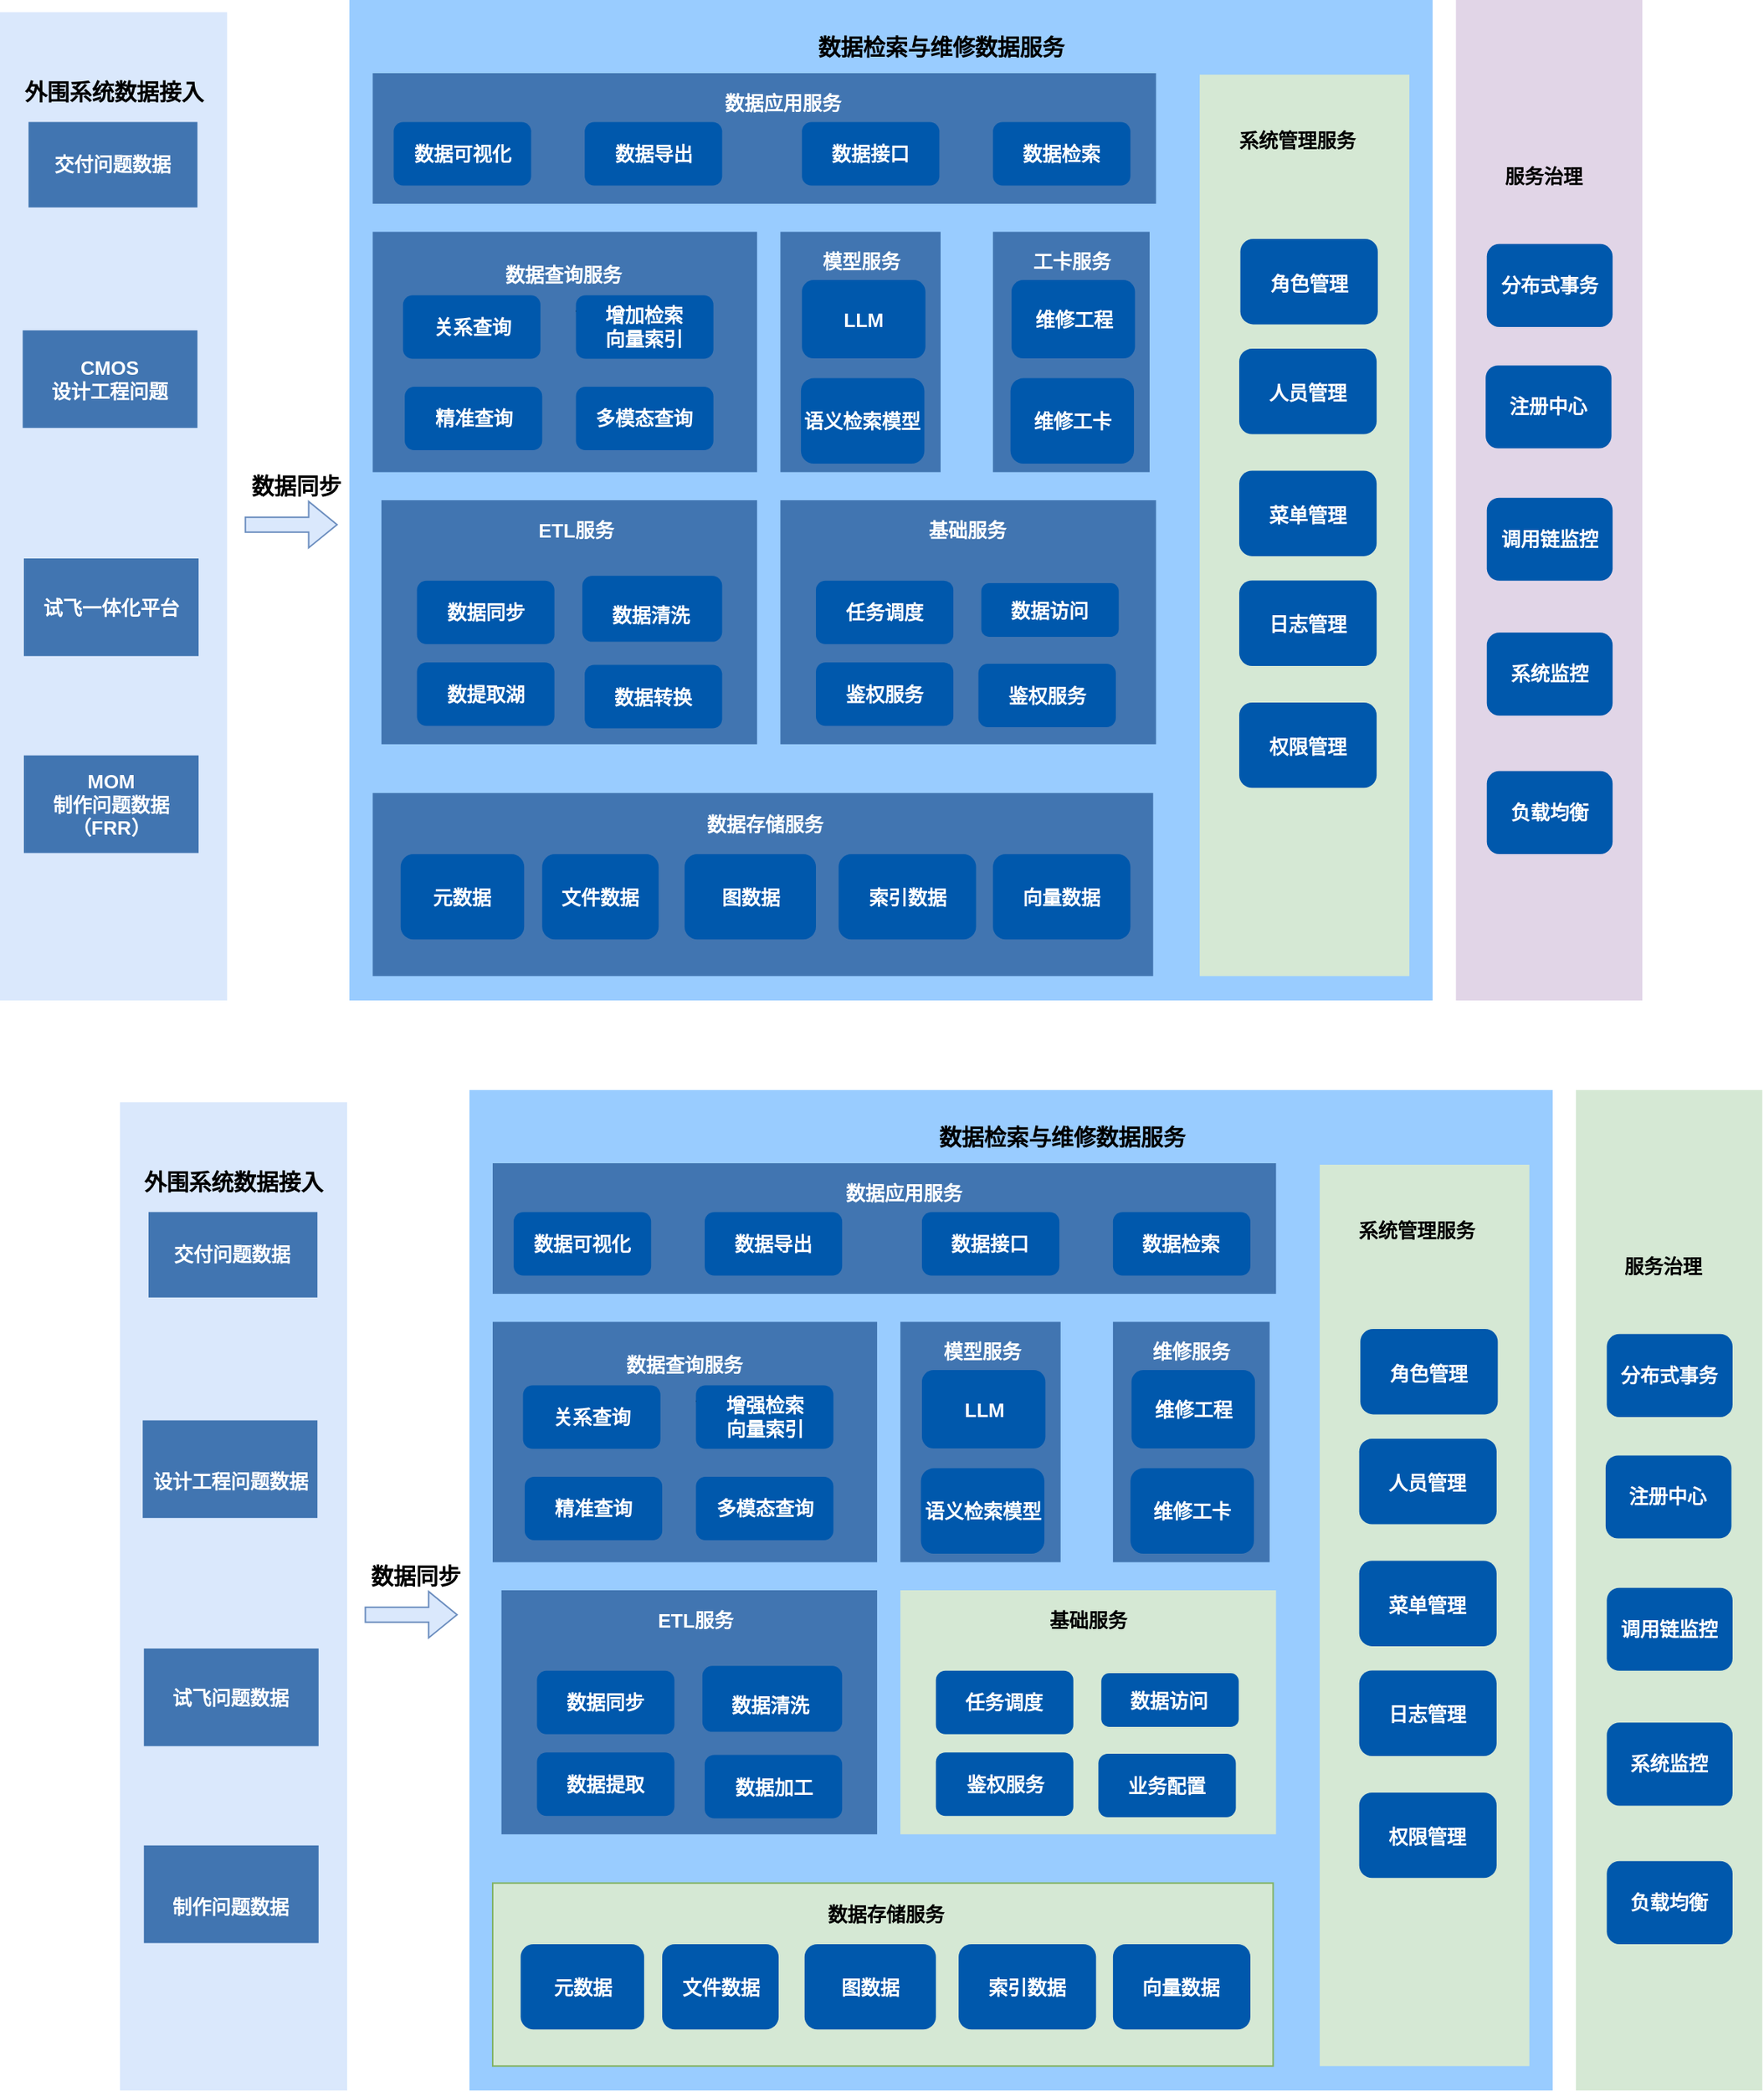 <mxfile version="25.0.3">
  <diagram name="第 1 页" id="c73X7Lbp8dAQFBpgS6AY">
    <mxGraphModel dx="1283" dy="700" grid="1" gridSize="10" guides="1" tooltips="1" connect="1" arrows="1" fold="1" page="1" pageScale="1" pageWidth="827" pageHeight="1169" math="0" shadow="0">
      <root>
        <mxCell id="0" />
        <mxCell id="1" parent="0" />
        <mxCell id="gah0NT_OzrAsNBO6tPTt-1" value="" style="rounded=0;whiteSpace=wrap;html=1;fillColor=#99CCFF;strokeColor=none;" parent="1" vertex="1">
          <mxGeometry x="544.043" y="220" width="725.532" height="670" as="geometry" />
        </mxCell>
        <mxCell id="gah0NT_OzrAsNBO6tPTt-15" value="" style="rounded=0;whiteSpace=wrap;html=1;fillColor=#4175B1;fontStyle=1;fontSize=13;strokeColor=none;" parent="1" vertex="1">
          <mxGeometry x="559.645" y="751.098" width="522.695" height="122.561" as="geometry" />
        </mxCell>
        <mxCell id="gah0NT_OzrAsNBO6tPTt-12" value="" style="rounded=0;whiteSpace=wrap;html=1;fillColor=#dae8fc;strokeColor=none;" parent="1" vertex="1">
          <mxGeometry x="310" y="228.171" width="152.128" height="661.829" as="geometry" />
        </mxCell>
        <mxCell id="gah0NT_OzrAsNBO6tPTt-2" value="数据检索与维修数据服务" style="text;html=1;align=center;verticalAlign=middle;resizable=0;points=[];autosize=1;strokeColor=none;fillColor=none;fontStyle=1;fontFamily=Garamond;fontSize=15;strokeWidth=1;" parent="1" vertex="1">
          <mxGeometry x="845.372" y="236.341" width="190" height="30" as="geometry" />
        </mxCell>
        <mxCell id="gah0NT_OzrAsNBO6tPTt-3" value="&lt;span style=&quot;color: rgb(255, 255, 255);&quot;&gt;交付问题数据&lt;/span&gt;" style="rounded=0;whiteSpace=wrap;html=1;fillColor=#4175B1;fontStyle=1;fontSize=13;strokeColor=none;" parent="1" vertex="1">
          <mxGeometry x="329.113" y="301.707" width="113.121" height="57.195" as="geometry" />
        </mxCell>
        <mxCell id="gah0NT_OzrAsNBO6tPTt-4" value="外围系统数据接入" style="text;html=1;align=center;verticalAlign=middle;resizable=0;points=[];autosize=1;strokeColor=none;fillColor=none;fontStyle=1;fontFamily=Garamond;fontSize=15;strokeWidth=1;" parent="1" vertex="1">
          <mxGeometry x="316.064" y="266.344" width="140" height="30" as="geometry" />
        </mxCell>
        <mxCell id="gah0NT_OzrAsNBO6tPTt-6" value="&lt;span style=&quot;color: rgb(255, 255, 255);&quot;&gt;CMOS&lt;/span&gt;&lt;div style=&quot;color: rgb(255, 255, 255);&quot;&gt;设计工程问题&lt;/div&gt;" style="rounded=0;whiteSpace=wrap;html=1;fillColor=#4175B1;fontStyle=1;fontSize=13;strokeColor=none;" parent="1" vertex="1">
          <mxGeometry x="325.213" y="441.226" width="117.021" height="65.366" as="geometry" />
        </mxCell>
        <mxCell id="gah0NT_OzrAsNBO6tPTt-8" value="&lt;span style=&quot;color: rgb(255, 255, 255);&quot;&gt;试飞一体化平台&lt;/span&gt;" style="rounded=0;whiteSpace=wrap;html=1;fillColor=#4175B1;fontStyle=1;fontSize=13;strokeColor=none;" parent="1" vertex="1">
          <mxGeometry x="325.993" y="594" width="117.021" height="65.366" as="geometry" />
        </mxCell>
        <mxCell id="gah0NT_OzrAsNBO6tPTt-10" value="&lt;span style=&quot;color: rgb(255, 255, 255);&quot;&gt;MOM&lt;/span&gt;&lt;div style=&quot;color: rgb(255, 255, 255);&quot;&gt;制作问题数据（FRR）&lt;/div&gt;" style="rounded=0;whiteSpace=wrap;html=1;fillColor=#4175B1;fontStyle=1;fontSize=13;strokeColor=none;" parent="1" vertex="1">
          <mxGeometry x="325.993" y="725.884" width="117.021" height="65.366" as="geometry" />
        </mxCell>
        <mxCell id="gah0NT_OzrAsNBO6tPTt-13" value="" style="shape=flexArrow;endArrow=classic;html=1;rounded=0;fillColor=#dae8fc;strokeColor=#6c8ebf;" parent="1" edge="1">
          <mxGeometry width="50" height="50" relative="1" as="geometry">
            <mxPoint x="473.83" y="571.341" as="sourcePoint" />
            <mxPoint x="536.241" y="571.341" as="targetPoint" />
          </mxGeometry>
        </mxCell>
        <mxCell id="gah0NT_OzrAsNBO6tPTt-14" value="数据同步" style="text;html=1;align=center;verticalAlign=middle;resizable=0;points=[];autosize=1;strokeColor=none;fillColor=none;fontStyle=1;fontFamily=Garamond;fontSize=15;strokeWidth=1;" parent="1" vertex="1">
          <mxGeometry x="467.83" y="530.488" width="80" height="30" as="geometry" />
        </mxCell>
        <mxCell id="gah0NT_OzrAsNBO6tPTt-16" value="数据存储服务" style="text;html=1;align=center;verticalAlign=middle;whiteSpace=wrap;rounded=0;fontStyle=1;fontSize=13;strokeColor=none;fontColor=#FFFFFF;" parent="1" vertex="1">
          <mxGeometry x="775.16" y="759.27" width="94.84" height="24.51" as="geometry" />
        </mxCell>
        <mxCell id="gah0NT_OzrAsNBO6tPTt-17" value="元数据" style="rounded=1;whiteSpace=wrap;html=1;fontStyle=1;fontSize=13;strokeColor=none;fillColor=#0058AC;fontColor=#FFFFFF;" parent="1" vertex="1">
          <mxGeometry x="578.369" y="791.951" width="82.695" height="57.195" as="geometry" />
        </mxCell>
        <mxCell id="gah0NT_OzrAsNBO6tPTt-19" value="文件数据" style="rounded=1;whiteSpace=wrap;html=1;fontStyle=1;fontSize=13;strokeColor=none;fillColor=#0058AC;fontColor=#FFFFFF;" parent="1" vertex="1">
          <mxGeometry x="673.156" y="791.951" width="78.014" height="57.195" as="geometry" />
        </mxCell>
        <mxCell id="gah0NT_OzrAsNBO6tPTt-20" value="图数据" style="rounded=1;whiteSpace=wrap;html=1;fontStyle=1;fontSize=13;strokeColor=none;fillColor=#0058AC;fontColor=#FFFFFF;" parent="1" vertex="1">
          <mxGeometry x="768.528" y="791.951" width="87.961" height="57.195" as="geometry" />
        </mxCell>
        <mxCell id="gah0NT_OzrAsNBO6tPTt-21" value="索引数据" style="rounded=1;whiteSpace=wrap;html=1;fontStyle=1;fontSize=13;strokeColor=none;fillColor=#0058AC;fontColor=#FFFFFF;" parent="1" vertex="1">
          <mxGeometry x="871.702" y="791.951" width="92.057" height="57.195" as="geometry" />
        </mxCell>
        <mxCell id="gah0NT_OzrAsNBO6tPTt-25" value="" style="rounded=0;whiteSpace=wrap;html=1;fillColor=#d5e8d4;fontStyle=1;fontSize=13;strokeColor=none;" parent="1" vertex="1">
          <mxGeometry x="1113.55" y="270" width="140.43" height="603.66" as="geometry" />
        </mxCell>
        <mxCell id="gah0NT_OzrAsNBO6tPTt-26" value="系统管理服务" style="text;html=1;align=center;verticalAlign=middle;whiteSpace=wrap;rounded=0;fontStyle=1;fontSize=13;strokeColor=none;fontColor=#000000;" parent="1" vertex="1">
          <mxGeometry x="1137.73" y="301.71" width="82.27" height="24.51" as="geometry" />
        </mxCell>
        <mxCell id="gah0NT_OzrAsNBO6tPTt-30" value="" style="group" parent="1" vertex="1" connectable="0">
          <mxGeometry x="1140.78" y="380.0" width="92.057" height="57.195" as="geometry" />
        </mxCell>
        <mxCell id="gah0NT_OzrAsNBO6tPTt-28" value="" style="rounded=1;whiteSpace=wrap;html=1;fontStyle=1;fontSize=13;strokeColor=none;fillColor=#0058AC;fontColor=#FFFFFF;" parent="gah0NT_OzrAsNBO6tPTt-30" vertex="1">
          <mxGeometry width="92.057" height="57.195" as="geometry" />
        </mxCell>
        <mxCell id="gah0NT_OzrAsNBO6tPTt-29" value="角色管理" style="text;html=1;align=center;verticalAlign=middle;whiteSpace=wrap;rounded=0;fontStyle=1;fontSize=13;strokeColor=none;fontColor=#FFFFFF;" parent="gah0NT_OzrAsNBO6tPTt-30" vertex="1">
          <mxGeometry x="10.922" y="17.976" width="70.213" height="24.512" as="geometry" />
        </mxCell>
        <mxCell id="gah0NT_OzrAsNBO6tPTt-31" value="" style="group" parent="1" vertex="1" connectable="0">
          <mxGeometry x="1140.0" y="453.537" width="92.057" height="57.195" as="geometry" />
        </mxCell>
        <mxCell id="gah0NT_OzrAsNBO6tPTt-32" value="" style="rounded=1;whiteSpace=wrap;html=1;fontStyle=1;fontSize=13;strokeColor=none;fillColor=#0058AC;fontColor=#FFFFFF;" parent="gah0NT_OzrAsNBO6tPTt-31" vertex="1">
          <mxGeometry width="92.057" height="57.195" as="geometry" />
        </mxCell>
        <mxCell id="gah0NT_OzrAsNBO6tPTt-33" value="人员管理" style="text;html=1;align=center;verticalAlign=middle;whiteSpace=wrap;rounded=0;fontStyle=1;fontSize=13;strokeColor=none;fontColor=#FFFFFF;" parent="gah0NT_OzrAsNBO6tPTt-31" vertex="1">
          <mxGeometry x="10.922" y="17.976" width="70.213" height="22.878" as="geometry" />
        </mxCell>
        <mxCell id="gah0NT_OzrAsNBO6tPTt-35" value="" style="group" parent="1" vertex="1" connectable="0">
          <mxGeometry x="1140.0" y="527.074" width="92.057" height="57.195" as="geometry" />
        </mxCell>
        <mxCell id="gah0NT_OzrAsNBO6tPTt-36" value="" style="rounded=1;whiteSpace=wrap;html=1;fontStyle=1;fontSize=13;strokeColor=none;fillColor=#0058AC;fontColor=#FFFFFF;" parent="gah0NT_OzrAsNBO6tPTt-35" vertex="1">
          <mxGeometry y="8.171" width="92.057" height="57.195" as="geometry" />
        </mxCell>
        <mxCell id="gah0NT_OzrAsNBO6tPTt-37" value="菜单管理" style="text;html=1;align=center;verticalAlign=middle;whiteSpace=wrap;rounded=0;fontStyle=1;fontSize=13;strokeColor=none;fontColor=#FFFFFF;" parent="gah0NT_OzrAsNBO6tPTt-35" vertex="1">
          <mxGeometry x="10.922" y="26.146" width="70.213" height="22.878" as="geometry" />
        </mxCell>
        <mxCell id="gah0NT_OzrAsNBO6tPTt-38" value="" style="group" parent="1" vertex="1" connectable="0">
          <mxGeometry x="1140.0" y="600.61" width="92.057" height="57.195" as="geometry" />
        </mxCell>
        <mxCell id="gah0NT_OzrAsNBO6tPTt-39" value="&lt;span style=&quot;color: rgba(0, 0, 0, 0); font-family: monospace; font-size: 0px; font-weight: 400; text-align: start; text-wrap-mode: nowrap;&quot;&gt;%3CmxGraphModel%3E%3Croot%3E%3CmxCell%20id%3D%220%22%2F%3E%3CmxCell%20id%3D%221%22%20parent%3D%220%22%2F%3E%3CmxCell%20id%3D%222%22%20value%3D%22%22%20style%3D%22group%22%20vertex%3D%221%22%20connectable%3D%220%22%20parent%3D%221%22%3E%3CmxGeometry%20x%3D%221060%22%20y%3D%22470%22%20width%3D%22118%22%20height%3D%2270%22%20as%3D%22geometry%22%2F%3E%3C%2FmxCell%3E%3CmxCell%20id%3D%223%22%20value%3D%22%22%20style%3D%22rounded%3D1%3BwhiteSpace%3Dwrap%3Bhtml%3D1%3BfontStyle%3D1%3BfontSize%3D13%3BstrokeColor%3Dnone%3BfillColor%3D%230058AC%3BfontColor%3D%23FFFFFF%3B%22%20vertex%3D%221%22%20parent%3D%222%22%3E%3CmxGeometry%20width%3D%22118%22%20height%3D%2270%22%20as%3D%22geometry%22%2F%3E%3C%2FmxCell%3E%3CmxCell%20id%3D%224%22%20value%3D%22%E8%8F%9C%E5%8D%95%E7%AE%A1%E7%90%86%22%20style%3D%22text%3Bhtml%3D1%3Balign%3Dcenter%3BverticalAlign%3Dmiddle%3BwhiteSpace%3Dwrap%3Brounded%3D0%3BfontStyle%3D1%3BfontSize%3D13%3BstrokeColor%3Dnone%3BfontColor%3D%23FFFFFF%3B%22%20vertex%3D%221%22%20parent%3D%222%22%3E%3CmxGeometry%20x%3D%2214%22%20y%3D%2222%22%20width%3D%2290%22%20height%3D%2228%22%20as%3D%22geometry%22%2F%3E%3C%2FmxCell%3E%3C%2Froot%3E%3C%2FmxGraphModel%3E&lt;/span&gt;" style="rounded=1;whiteSpace=wrap;html=1;fontStyle=1;fontSize=13;strokeColor=none;fillColor=#0058AC;fontColor=#FFFFFF;" parent="gah0NT_OzrAsNBO6tPTt-38" vertex="1">
          <mxGeometry y="8.171" width="92.057" height="57.195" as="geometry" />
        </mxCell>
        <mxCell id="gah0NT_OzrAsNBO6tPTt-40" value="日志管理" style="text;html=1;align=center;verticalAlign=middle;whiteSpace=wrap;rounded=0;fontStyle=1;fontSize=13;strokeColor=none;fontColor=#FFFFFF;" parent="gah0NT_OzrAsNBO6tPTt-38" vertex="1">
          <mxGeometry x="10.922" y="26.146" width="70.213" height="22.878" as="geometry" />
        </mxCell>
        <mxCell id="gah0NT_OzrAsNBO6tPTt-41" value="" style="group" parent="1" vertex="1" connectable="0">
          <mxGeometry x="1140.0" y="690.488" width="92.057" height="57.195" as="geometry" />
        </mxCell>
        <mxCell id="gah0NT_OzrAsNBO6tPTt-42" value="&lt;span style=&quot;color: rgba(0, 0, 0, 0); font-family: monospace; font-size: 0px; font-weight: 400; text-align: start; text-wrap-mode: nowrap;&quot;&gt;%3CmxGraphModel%3E%3Croot%3E%3CmxCell%20id%3D%220%22%2F%3E%3CmxCell%20id%3D%221%22%20parent%3D%220%22%2F%3E%3CmxCell%20id%3D%222%22%20value%3D%22%22%20style%3D%22group%22%20vertex%3D%221%22%20connectable%3D%220%22%20parent%3D%221%22%3E%3CmxGeometry%20x%3D%221060%22%20y%3D%22470%22%20width%3D%22118%22%20height%3D%2270%22%20as%3D%22geometry%22%2F%3E%3C%2FmxCell%3E%3CmxCell%20id%3D%223%22%20value%3D%22%22%20style%3D%22rounded%3D1%3BwhiteSpace%3Dwrap%3Bhtml%3D1%3BfontStyle%3D1%3BfontSize%3D13%3BstrokeColor%3Dnone%3BfillColor%3D%230058AC%3BfontColor%3D%23FFFFFF%3B%22%20vertex%3D%221%22%20parent%3D%222%22%3E%3CmxGeometry%20width%3D%22118%22%20height%3D%2270%22%20as%3D%22geometry%22%2F%3E%3C%2FmxCell%3E%3CmxCell%20id%3D%224%22%20value%3D%22%E8%8F%9C%E5%8D%95%E7%AE%A1%E7%90%86%22%20style%3D%22text%3Bhtml%3D1%3Balign%3Dcenter%3BverticalAlign%3Dmiddle%3BwhiteSpace%3Dwrap%3Brounded%3D0%3BfontStyle%3D1%3BfontSize%3D13%3BstrokeColor%3Dnone%3BfontColor%3D%23FFFFFF%3B%22%20vertex%3D%221%22%20parent%3D%222%22%3E%3CmxGeometry%20x%3D%2214%22%20y%3D%2222%22%20width%3D%2290%22%20height%3D%2228%22%20as%3D%22geometry%22%2F%3E%3C%2FmxCell%3E%3C%2Froot%3E%3C%2FmxGraphModel%3E&lt;/span&gt;" style="rounded=1;whiteSpace=wrap;html=1;fontStyle=1;fontSize=13;strokeColor=none;fillColor=#0058AC;fontColor=#FFFFFF;" parent="gah0NT_OzrAsNBO6tPTt-41" vertex="1">
          <mxGeometry width="92.057" height="57.195" as="geometry" />
        </mxCell>
        <mxCell id="gah0NT_OzrAsNBO6tPTt-43" value="权限管理" style="text;html=1;align=center;verticalAlign=middle;whiteSpace=wrap;rounded=0;fontStyle=1;fontSize=13;strokeColor=none;fontColor=#FFFFFF;" parent="gah0NT_OzrAsNBO6tPTt-41" vertex="1">
          <mxGeometry x="10.922" y="17.976" width="70.213" height="22.878" as="geometry" />
        </mxCell>
        <mxCell id="gah0NT_OzrAsNBO6tPTt-44" value="" style="rounded=0;whiteSpace=wrap;html=1;fillColor=#4175B1;fontStyle=1;fontSize=13;strokeColor=none;" parent="1" vertex="1">
          <mxGeometry x="565.496" y="555" width="251.596" height="163.415" as="geometry" />
        </mxCell>
        <mxCell id="gah0NT_OzrAsNBO6tPTt-45" value="ETL服务" style="text;html=1;align=center;verticalAlign=middle;whiteSpace=wrap;rounded=0;fontStyle=1;fontSize=13;strokeColor=none;fontColor=#FFFFFF;" parent="1" vertex="1">
          <mxGeometry x="661.064" y="562.354" width="70.213" height="24.512" as="geometry" />
        </mxCell>
        <mxCell id="gah0NT_OzrAsNBO6tPTt-60" value="" style="rounded=1;whiteSpace=wrap;html=1;fontStyle=1;fontSize=13;strokeColor=none;fillColor=#0058AC;fontColor=#FFFFFF;" parent="1" vertex="1">
          <mxGeometry x="589.291" y="663.671" width="92.057" height="42.488" as="geometry" />
        </mxCell>
        <mxCell id="gah0NT_OzrAsNBO6tPTt-61" value="数提取湖" style="text;html=1;align=center;verticalAlign=middle;whiteSpace=wrap;rounded=0;fontStyle=1;fontSize=13;strokeColor=none;fontColor=#FFFFFF;" parent="1" vertex="1">
          <mxGeometry x="600.993" y="672.25" width="68.652" height="25.329" as="geometry" />
        </mxCell>
        <mxCell id="gah0NT_OzrAsNBO6tPTt-63" value="" style="rounded=0;whiteSpace=wrap;html=1;fillColor=#4175B1;fontStyle=1;fontSize=13;strokeColor=none;" parent="1" vertex="1">
          <mxGeometry x="832.695" y="555" width="251.596" height="163.415" as="geometry" />
        </mxCell>
        <mxCell id="gah0NT_OzrAsNBO6tPTt-64" value="基础服务" style="text;html=1;align=center;verticalAlign=middle;whiteSpace=wrap;rounded=0;fontStyle=1;fontSize=13;strokeColor=none;fontColor=#FFFFFF;" parent="1" vertex="1">
          <mxGeometry x="923.387" y="562.354" width="70.213" height="24.512" as="geometry" />
        </mxCell>
        <mxCell id="gah0NT_OzrAsNBO6tPTt-70" value="" style="rounded=1;whiteSpace=wrap;html=1;fontStyle=1;fontSize=13;strokeColor=none;fillColor=#0058AC;fontColor=#FFFFFF;" parent="1" vertex="1">
          <mxGeometry x="856.489" y="663.671" width="92.057" height="42.488" as="geometry" />
        </mxCell>
        <mxCell id="gah0NT_OzrAsNBO6tPTt-71" value="鉴权服务" style="text;html=1;align=center;verticalAlign=middle;whiteSpace=wrap;rounded=0;fontStyle=1;fontSize=13;strokeColor=none;fontColor=#FFFFFF;" parent="1" vertex="1">
          <mxGeometry x="868.191" y="672.25" width="68.652" height="25.329" as="geometry" />
        </mxCell>
        <mxCell id="gah0NT_OzrAsNBO6tPTt-73" value="" style="rounded=1;whiteSpace=wrap;html=1;fontStyle=1;fontSize=13;strokeColor=none;fillColor=#0058AC;fontColor=#FFFFFF;" parent="1" vertex="1">
          <mxGeometry x="965.319" y="664.488" width="92.057" height="42.488" as="geometry" />
        </mxCell>
        <mxCell id="gah0NT_OzrAsNBO6tPTt-74" value="鉴权服务" style="text;html=1;align=center;verticalAlign=middle;whiteSpace=wrap;rounded=0;fontStyle=1;fontSize=13;strokeColor=none;fontColor=#FFFFFF;" parent="1" vertex="1">
          <mxGeometry x="977.021" y="673.067" width="68.652" height="25.329" as="geometry" />
        </mxCell>
        <mxCell id="gah0NT_OzrAsNBO6tPTt-75" value="" style="rounded=0;whiteSpace=wrap;html=1;fillColor=#4175B1;fontStyle=1;fontSize=13;strokeColor=none;" parent="1" vertex="1">
          <mxGeometry x="559.645" y="375.244" width="257.447" height="160.963" as="geometry" />
        </mxCell>
        <mxCell id="gah0NT_OzrAsNBO6tPTt-76" value="数据查询服务" style="text;html=1;align=center;verticalAlign=middle;whiteSpace=wrap;rounded=0;fontStyle=1;fontSize=13;strokeColor=none;fontColor=#FFFFFF;" parent="1" vertex="1">
          <mxGeometry x="645.46" y="391.59" width="84.54" height="24.51" as="geometry" />
        </mxCell>
        <mxCell id="gah0NT_OzrAsNBO6tPTt-80" value="" style="rounded=1;whiteSpace=wrap;html=1;fontStyle=1;fontSize=13;strokeColor=none;fillColor=#0058AC;fontColor=#FFFFFF;" parent="1" vertex="1">
          <mxGeometry x="579.929" y="417.732" width="92.057" height="42.488" as="geometry" />
        </mxCell>
        <mxCell id="gah0NT_OzrAsNBO6tPTt-81" value="关系查询" style="text;html=1;align=center;verticalAlign=middle;whiteSpace=wrap;rounded=0;fontStyle=1;fontSize=13;strokeColor=none;fontColor=#FFFFFF;" parent="1" vertex="1">
          <mxGeometry x="593.582" y="427.537" width="64.752" height="22.878" as="geometry" />
        </mxCell>
        <mxCell id="gah0NT_OzrAsNBO6tPTt-82" value="" style="rounded=1;whiteSpace=wrap;html=1;fontStyle=1;fontSize=13;strokeColor=none;fillColor=#0058AC;fontColor=#FFFFFF;" parent="1" vertex="1">
          <mxGeometry x="701.631" y="665.305" width="92.057" height="42.488" as="geometry" />
        </mxCell>
        <mxCell id="gah0NT_OzrAsNBO6tPTt-83" value="数据转换" style="text;html=1;align=center;verticalAlign=middle;whiteSpace=wrap;rounded=0;fontStyle=1;fontSize=13;strokeColor=none;fontColor=#FFFFFF;" parent="1" vertex="1">
          <mxGeometry x="713.333" y="673.884" width="68.652" height="25.329" as="geometry" />
        </mxCell>
        <mxCell id="gah0NT_OzrAsNBO6tPTt-102" style="edgeStyle=orthogonalEdgeStyle;rounded=0;orthogonalLoop=1;jettySize=auto;html=1;exitX=0;exitY=0.25;exitDx=0;exitDy=0;entryX=0;entryY=0.25;entryDx=0;entryDy=0;" parent="1" source="gah0NT_OzrAsNBO6tPTt-84" target="gah0NT_OzrAsNBO6tPTt-85" edge="1">
          <mxGeometry relative="1" as="geometry" />
        </mxCell>
        <mxCell id="gah0NT_OzrAsNBO6tPTt-84" value="" style="rounded=1;whiteSpace=wrap;html=1;fontStyle=1;fontSize=13;strokeColor=none;fillColor=#0058AC;fontColor=#FFFFFF;" parent="1" vertex="1">
          <mxGeometry x="695.78" y="417.732" width="92.057" height="42.488" as="geometry" />
        </mxCell>
        <mxCell id="gah0NT_OzrAsNBO6tPTt-85" value="增加检索&lt;div&gt;向量索引&lt;/div&gt;" style="text;html=1;align=center;verticalAlign=middle;whiteSpace=wrap;rounded=0;fontStyle=1;fontSize=13;strokeColor=none;fontColor=#FFFFFF;" parent="1" vertex="1">
          <mxGeometry x="706.312" y="426.72" width="70.993" height="24.512" as="geometry" />
        </mxCell>
        <mxCell id="gah0NT_OzrAsNBO6tPTt-86" value="" style="rounded=1;whiteSpace=wrap;html=1;fontStyle=1;fontSize=13;strokeColor=none;fillColor=#0058AC;fontColor=#FFFFFF;" parent="1" vertex="1">
          <mxGeometry x="581.099" y="479.012" width="92.057" height="42.488" as="geometry" />
        </mxCell>
        <mxCell id="gah0NT_OzrAsNBO6tPTt-87" value="精准查询" style="text;html=1;align=center;verticalAlign=middle;whiteSpace=wrap;rounded=0;fontStyle=1;fontSize=13;strokeColor=none;fontColor=#FFFFFF;" parent="1" vertex="1">
          <mxGeometry x="590.851" y="487.591" width="72.553" height="25.329" as="geometry" />
        </mxCell>
        <mxCell id="gah0NT_OzrAsNBO6tPTt-88" value="" style="rounded=1;whiteSpace=wrap;html=1;fontStyle=1;fontSize=13;strokeColor=none;fillColor=#0058AC;fontColor=#FFFFFF;" parent="1" vertex="1">
          <mxGeometry x="695.78" y="479.012" width="92.057" height="42.488" as="geometry" />
        </mxCell>
        <mxCell id="gah0NT_OzrAsNBO6tPTt-89" value="多模态查询" style="text;html=1;align=center;verticalAlign=middle;whiteSpace=wrap;rounded=0;fontStyle=1;fontSize=13;strokeColor=none;fontColor=#FFFFFF;" parent="1" vertex="1">
          <mxGeometry x="707.482" y="487.591" width="68.652" height="25.329" as="geometry" />
        </mxCell>
        <mxCell id="gah0NT_OzrAsNBO6tPTt-103" value="" style="rounded=0;whiteSpace=wrap;html=1;fillColor=#4175B1;fontStyle=1;fontSize=13;strokeColor=none;" parent="1" vertex="1">
          <mxGeometry x="559.645" y="269.024" width="524.645" height="87.427" as="geometry" />
        </mxCell>
        <mxCell id="gah0NT_OzrAsNBO6tPTt-104" value="数据应用服务" style="text;html=1;align=center;verticalAlign=middle;whiteSpace=wrap;rounded=0;fontStyle=1;fontSize=13;strokeColor=none;fontColor=#FFFFFF;" parent="1" vertex="1">
          <mxGeometry x="779.26" y="277.2" width="110.74" height="24.51" as="geometry" />
        </mxCell>
        <mxCell id="gah0NT_OzrAsNBO6tPTt-50" value="" style="rounded=1;whiteSpace=wrap;html=1;fontStyle=1;fontSize=13;strokeColor=none;fillColor=#0058AC;fontColor=#FFFFFF;" parent="1" vertex="1">
          <mxGeometry x="589.291" y="608.927" width="92.057" height="42.488" as="geometry" />
        </mxCell>
        <mxCell id="gah0NT_OzrAsNBO6tPTt-51" value="数据同步" style="text;html=1;align=center;verticalAlign=middle;whiteSpace=wrap;rounded=0;fontStyle=1;fontSize=13;strokeColor=none;fontColor=#FFFFFF;" parent="1" vertex="1">
          <mxGeometry x="598.652" y="617.506" width="73.333" height="25.329" as="geometry" />
        </mxCell>
        <mxCell id="gah0NT_OzrAsNBO6tPTt-57" value="" style="group" parent="1" vertex="1" connectable="0">
          <mxGeometry x="715.674" y="613.829" width="92.057" height="35.951" as="geometry" />
        </mxCell>
        <mxCell id="gah0NT_OzrAsNBO6tPTt-55" value="" style="rounded=1;whiteSpace=wrap;html=1;fontStyle=1;fontSize=13;strokeColor=none;fillColor=#0058AC;fontColor=#FFFFFF;" parent="gah0NT_OzrAsNBO6tPTt-57" vertex="1">
          <mxGeometry x="-15.603" y="-8.171" width="93.617" height="44.122" as="geometry" />
        </mxCell>
        <mxCell id="gah0NT_OzrAsNBO6tPTt-56" value="数据清洗" style="text;html=1;align=center;verticalAlign=middle;whiteSpace=wrap;rounded=0;fontStyle=1;fontSize=13;strokeColor=none;fontColor=#FFFFFF;" parent="gah0NT_OzrAsNBO6tPTt-57" vertex="1">
          <mxGeometry x="-7.801" y="8.171" width="76.454" height="19.61" as="geometry" />
        </mxCell>
        <mxCell id="gah0NT_OzrAsNBO6tPTt-65" value="" style="rounded=1;whiteSpace=wrap;html=1;fontStyle=1;fontSize=13;strokeColor=none;fillColor=#0058AC;fontColor=#FFFFFF;" parent="1" vertex="1">
          <mxGeometry x="856.489" y="608.927" width="92.057" height="42.488" as="geometry" />
        </mxCell>
        <mxCell id="gah0NT_OzrAsNBO6tPTt-66" value="任务调度" style="text;html=1;align=center;verticalAlign=middle;whiteSpace=wrap;rounded=0;fontStyle=1;fontSize=13;strokeColor=none;fontColor=#FFFFFF;" parent="1" vertex="1">
          <mxGeometry x="865.851" y="617.506" width="73.333" height="25.329" as="geometry" />
        </mxCell>
        <mxCell id="gah0NT_OzrAsNBO6tPTt-68" value="" style="rounded=1;whiteSpace=wrap;html=1;fontStyle=1;fontSize=13;strokeColor=none;fillColor=#0058AC;fontColor=#FFFFFF;" parent="1" vertex="1">
          <mxGeometry x="967.27" y="610.561" width="92.057" height="35.951" as="geometry" />
        </mxCell>
        <mxCell id="gah0NT_OzrAsNBO6tPTt-69" value="数据访问" style="text;html=1;align=center;verticalAlign=middle;whiteSpace=wrap;rounded=0;fontStyle=1;fontSize=13;strokeColor=none;fontColor=#FFFFFF;" parent="1" vertex="1">
          <mxGeometry x="975.071" y="618.732" width="76.454" height="19.61" as="geometry" />
        </mxCell>
        <mxCell id="gah0NT_OzrAsNBO6tPTt-105" value="数据可视化" style="rounded=1;whiteSpace=wrap;html=1;fontStyle=1;fontSize=13;strokeColor=none;fillColor=#0058AC;fontColor=#FFFFFF;" parent="1" vertex="1">
          <mxGeometry x="573.688" y="301.707" width="92.057" height="42.488" as="geometry" />
        </mxCell>
        <mxCell id="gah0NT_OzrAsNBO6tPTt-107" value="数据导出" style="rounded=1;whiteSpace=wrap;html=1;fontStyle=1;fontSize=13;strokeColor=none;fillColor=#0058AC;fontColor=#FFFFFF;" parent="1" vertex="1">
          <mxGeometry x="701.631" y="301.707" width="92.057" height="42.488" as="geometry" />
        </mxCell>
        <mxCell id="gah0NT_OzrAsNBO6tPTt-109" value="数据接口" style="rounded=1;whiteSpace=wrap;html=1;fontStyle=1;fontSize=13;strokeColor=none;fillColor=#0058AC;fontColor=#FFFFFF;" parent="1" vertex="1">
          <mxGeometry x="847.128" y="301.707" width="92.057" height="42.488" as="geometry" />
        </mxCell>
        <mxCell id="gah0NT_OzrAsNBO6tPTt-111" value="" style="rounded=0;whiteSpace=wrap;html=1;fillColor=#e1d5e7;fontStyle=1;fontSize=13;strokeColor=none;" parent="1" vertex="1">
          <mxGeometry x="1285.177" y="220" width="124.823" height="670" as="geometry" />
        </mxCell>
        <mxCell id="gah0NT_OzrAsNBO6tPTt-112" value="服务治理" style="text;html=1;align=center;verticalAlign=middle;whiteSpace=wrap;rounded=0;fontStyle=1;fontSize=13;strokeColor=none;fontColor=#000000;" parent="1" vertex="1">
          <mxGeometry x="1308.582" y="326.22" width="70.213" height="24.512" as="geometry" />
        </mxCell>
        <mxCell id="gah0NT_OzrAsNBO6tPTt-116" value="" style="group" parent="1" vertex="1" connectable="0">
          <mxGeometry x="1294.539" y="383.415" width="84.255" height="55.561" as="geometry" />
        </mxCell>
        <mxCell id="gah0NT_OzrAsNBO6tPTt-114" value="" style="rounded=1;whiteSpace=wrap;html=1;fontStyle=1;fontSize=13;strokeColor=none;fillColor=#0058AC;fontColor=#FFFFFF;" parent="gah0NT_OzrAsNBO6tPTt-116" vertex="1">
          <mxGeometry x="11.312" width="84.255" height="55.561" as="geometry" />
        </mxCell>
        <mxCell id="gah0NT_OzrAsNBO6tPTt-115" value="分布式事务" style="text;html=1;align=center;verticalAlign=middle;whiteSpace=wrap;rounded=0;fontStyle=1;fontSize=13;strokeColor=none;fontColor=#FFFFFF;" parent="gah0NT_OzrAsNBO6tPTt-116" vertex="1">
          <mxGeometry x="18.333" y="15.524" width="70.213" height="24.512" as="geometry" />
        </mxCell>
        <mxCell id="gah0NT_OzrAsNBO6tPTt-117" value="注册中心" style="rounded=1;whiteSpace=wrap;html=1;fontStyle=1;fontSize=13;strokeColor=none;fillColor=#0058AC;fontColor=#FFFFFF;" parent="1" vertex="1">
          <mxGeometry x="1305.071" y="464.713" width="84.255" height="55.561" as="geometry" />
        </mxCell>
        <mxCell id="gah0NT_OzrAsNBO6tPTt-118" value="调用链监控" style="rounded=1;whiteSpace=wrap;html=1;fontStyle=1;fontSize=13;strokeColor=none;fillColor=#0058AC;fontColor=#FFFFFF;" parent="1" vertex="1">
          <mxGeometry x="1305.851" y="553.366" width="84.255" height="55.561" as="geometry" />
        </mxCell>
        <mxCell id="gah0NT_OzrAsNBO6tPTt-119" value="系统监控" style="rounded=1;whiteSpace=wrap;html=1;fontStyle=1;fontSize=13;strokeColor=none;fillColor=#0058AC;fontColor=#FFFFFF;" parent="1" vertex="1">
          <mxGeometry x="1305.851" y="643.652" width="84.255" height="55.561" as="geometry" />
        </mxCell>
        <mxCell id="gah0NT_OzrAsNBO6tPTt-120" value="负载均衡" style="rounded=1;whiteSpace=wrap;html=1;fontStyle=1;fontSize=13;strokeColor=none;fillColor=#0058AC;fontColor=#FFFFFF;" parent="1" vertex="1">
          <mxGeometry x="1305.851" y="736.39" width="84.255" height="55.561" as="geometry" />
        </mxCell>
        <mxCell id="fzQhivooC-nuTEX-7UxS-4" value="向量数据" style="rounded=1;whiteSpace=wrap;html=1;fontStyle=1;fontSize=13;strokeColor=none;fillColor=#0058AC;fontColor=#FFFFFF;" parent="1" vertex="1">
          <mxGeometry x="975.071" y="791.951" width="92.057" height="57.195" as="geometry" />
        </mxCell>
        <mxCell id="fzQhivooC-nuTEX-7UxS-5" value="" style="rounded=0;whiteSpace=wrap;html=1;fillColor=#4175B1;fontStyle=1;fontSize=13;strokeColor=none;" parent="1" vertex="1">
          <mxGeometry x="832.7" y="375.24" width="107.3" height="160.96" as="geometry" />
        </mxCell>
        <mxCell id="fzQhivooC-nuTEX-7UxS-6" value="模型服务" style="text;html=1;align=center;verticalAlign=middle;whiteSpace=wrap;rounded=0;fontStyle=1;fontSize=13;strokeColor=none;fontColor=#FFFFFF;" parent="1" vertex="1">
          <mxGeometry x="852.301" y="383.005" width="70.213" height="24.512" as="geometry" />
        </mxCell>
        <mxCell id="fzQhivooC-nuTEX-7UxS-7" value="语义检索模型" style="rounded=1;whiteSpace=wrap;html=1;fontStyle=1;fontSize=13;strokeColor=none;fillColor=#0058AC;fontColor=#FFFFFF;" parent="1" vertex="1">
          <mxGeometry x="846.448" y="473.297" width="82.695" height="57.195" as="geometry" />
        </mxCell>
        <mxCell id="fzQhivooC-nuTEX-7UxS-8" value="LLM" style="rounded=1;whiteSpace=wrap;html=1;fontStyle=1;fontSize=13;strokeColor=none;fillColor=#0058AC;fontColor=#FFFFFF;" parent="1" vertex="1">
          <mxGeometry x="847.13" y="407.52" width="82.7" height="52.48" as="geometry" />
        </mxCell>
        <mxCell id="fzQhivooC-nuTEX-7UxS-9" value="数据检索" style="rounded=1;whiteSpace=wrap;html=1;fontStyle=1;fontSize=13;strokeColor=none;fillColor=#0058AC;fontColor=#FFFFFF;" parent="1" vertex="1">
          <mxGeometry x="975.071" y="301.707" width="92.057" height="42.488" as="geometry" />
        </mxCell>
        <mxCell id="5qJ0MJcCGX6nDC1oX01Z-3" value="" style="rounded=0;whiteSpace=wrap;html=1;fillColor=#4175B1;fontStyle=1;fontSize=13;strokeColor=none;" parent="1" vertex="1">
          <mxGeometry x="975.07" y="375.24" width="104.93" height="160.96" as="geometry" />
        </mxCell>
        <mxCell id="5qJ0MJcCGX6nDC1oX01Z-4" value="工卡服务" style="text;html=1;align=center;verticalAlign=middle;whiteSpace=wrap;rounded=0;fontStyle=1;fontSize=13;strokeColor=none;fontColor=#FFFFFF;" parent="1" vertex="1">
          <mxGeometry x="992.671" y="383.005" width="70.213" height="24.512" as="geometry" />
        </mxCell>
        <mxCell id="5qJ0MJcCGX6nDC1oX01Z-5" value="维修工卡" style="rounded=1;whiteSpace=wrap;html=1;fontStyle=1;fontSize=13;strokeColor=none;fillColor=#0058AC;fontColor=#FFFFFF;" parent="1" vertex="1">
          <mxGeometry x="986.818" y="473.297" width="82.695" height="57.195" as="geometry" />
        </mxCell>
        <mxCell id="5qJ0MJcCGX6nDC1oX01Z-6" value="维修工程" style="rounded=1;whiteSpace=wrap;html=1;fontStyle=1;fontSize=13;strokeColor=none;fillColor=#0058AC;fontColor=#FFFFFF;" parent="1" vertex="1">
          <mxGeometry x="987.5" y="407.52" width="82.7" height="52.48" as="geometry" />
        </mxCell>
        <mxCell id="5uevme9E-LZzibzakwJz-1" value="" style="rounded=0;whiteSpace=wrap;html=1;fillColor=#99CCFF;strokeColor=none;" vertex="1" parent="1">
          <mxGeometry x="624.413" y="950" width="725.532" height="670" as="geometry" />
        </mxCell>
        <mxCell id="5uevme9E-LZzibzakwJz-2" value="" style="rounded=0;whiteSpace=wrap;html=1;fillColor=#d5e8d4;fontStyle=1;fontSize=13;strokeColor=#82b366;" vertex="1" parent="1">
          <mxGeometry x="640.015" y="1481.098" width="522.695" height="122.561" as="geometry" />
        </mxCell>
        <mxCell id="5uevme9E-LZzibzakwJz-3" value="" style="rounded=0;whiteSpace=wrap;html=1;fillColor=#dae8fc;strokeColor=none;" vertex="1" parent="1">
          <mxGeometry x="390.37" y="958.171" width="152.128" height="661.829" as="geometry" />
        </mxCell>
        <mxCell id="5uevme9E-LZzibzakwJz-4" value="数据检索与维修数据服务" style="text;html=1;align=center;verticalAlign=middle;resizable=0;points=[];autosize=1;strokeColor=none;fillColor=none;fontStyle=1;fontFamily=Garamond;fontSize=15;strokeWidth=1;" vertex="1" parent="1">
          <mxGeometry x="925.742" y="966.341" width="190" height="30" as="geometry" />
        </mxCell>
        <mxCell id="5uevme9E-LZzibzakwJz-5" value="&lt;span style=&quot;color: rgb(255, 255, 255);&quot;&gt;交付问题数据&lt;/span&gt;" style="rounded=0;whiteSpace=wrap;html=1;fillColor=#4175B1;fontStyle=1;fontSize=13;strokeColor=none;" vertex="1" parent="1">
          <mxGeometry x="409.483" y="1031.707" width="113.121" height="57.195" as="geometry" />
        </mxCell>
        <mxCell id="5uevme9E-LZzibzakwJz-6" value="外围系统数据接入" style="text;html=1;align=center;verticalAlign=middle;resizable=0;points=[];autosize=1;strokeColor=none;fillColor=none;fontStyle=1;fontFamily=Garamond;fontSize=15;strokeWidth=1;" vertex="1" parent="1">
          <mxGeometry x="396.434" y="996.344" width="140" height="30" as="geometry" />
        </mxCell>
        <mxCell id="5uevme9E-LZzibzakwJz-7" value="&lt;br&gt;&lt;div style=&quot;color: rgb(255, 255, 255);&quot;&gt;设计工程问题数据&lt;/div&gt;" style="rounded=0;whiteSpace=wrap;html=1;fillColor=#4175B1;fontStyle=1;fontSize=13;strokeColor=none;" vertex="1" parent="1">
          <mxGeometry x="405.583" y="1171.226" width="117.021" height="65.366" as="geometry" />
        </mxCell>
        <mxCell id="5uevme9E-LZzibzakwJz-8" value="&lt;span style=&quot;color: rgb(255, 255, 255);&quot;&gt;试飞问题数据&lt;/span&gt;" style="rounded=0;whiteSpace=wrap;html=1;fillColor=#4175B1;fontStyle=1;fontSize=13;strokeColor=none;" vertex="1" parent="1">
          <mxGeometry x="406.363" y="1324" width="117.021" height="65.366" as="geometry" />
        </mxCell>
        <mxCell id="5uevme9E-LZzibzakwJz-9" value="&lt;br&gt;&lt;div style=&quot;color: rgb(255, 255, 255);&quot;&gt;制作问题数据&lt;/div&gt;" style="rounded=0;whiteSpace=wrap;html=1;fillColor=#4175B1;fontStyle=1;fontSize=13;strokeColor=none;" vertex="1" parent="1">
          <mxGeometry x="406.363" y="1455.884" width="117.021" height="65.366" as="geometry" />
        </mxCell>
        <mxCell id="5uevme9E-LZzibzakwJz-10" value="" style="shape=flexArrow;endArrow=classic;html=1;rounded=0;fillColor=#dae8fc;strokeColor=#6c8ebf;" edge="1" parent="1">
          <mxGeometry width="50" height="50" relative="1" as="geometry">
            <mxPoint x="554.2" y="1301.341" as="sourcePoint" />
            <mxPoint x="616.611" y="1301.341" as="targetPoint" />
          </mxGeometry>
        </mxCell>
        <mxCell id="5uevme9E-LZzibzakwJz-11" value="数据同步" style="text;html=1;align=center;verticalAlign=middle;resizable=0;points=[];autosize=1;strokeColor=none;fillColor=none;fontStyle=1;fontFamily=Garamond;fontSize=15;strokeWidth=1;" vertex="1" parent="1">
          <mxGeometry x="548.2" y="1260.488" width="80" height="30" as="geometry" />
        </mxCell>
        <mxCell id="5uevme9E-LZzibzakwJz-12" value="数据存储服务" style="text;html=1;align=center;verticalAlign=middle;whiteSpace=wrap;rounded=0;fontStyle=1;fontSize=13;strokeColor=none;fontColor=#000000;" vertex="1" parent="1">
          <mxGeometry x="855.53" y="1489.27" width="94.84" height="24.51" as="geometry" />
        </mxCell>
        <mxCell id="5uevme9E-LZzibzakwJz-13" value="元数据" style="rounded=1;whiteSpace=wrap;html=1;fontStyle=1;fontSize=13;strokeColor=none;fillColor=#0058AC;fontColor=#FFFFFF;" vertex="1" parent="1">
          <mxGeometry x="658.739" y="1521.951" width="82.695" height="57.195" as="geometry" />
        </mxCell>
        <mxCell id="5uevme9E-LZzibzakwJz-14" value="文件数据" style="rounded=1;whiteSpace=wrap;html=1;fontStyle=1;fontSize=13;strokeColor=none;fillColor=#0058AC;fontColor=#FFFFFF;" vertex="1" parent="1">
          <mxGeometry x="753.526" y="1521.951" width="78.014" height="57.195" as="geometry" />
        </mxCell>
        <mxCell id="5uevme9E-LZzibzakwJz-15" value="图数据" style="rounded=1;whiteSpace=wrap;html=1;fontStyle=1;fontSize=13;strokeColor=none;fillColor=#0058AC;fontColor=#FFFFFF;" vertex="1" parent="1">
          <mxGeometry x="848.898" y="1521.951" width="87.961" height="57.195" as="geometry" />
        </mxCell>
        <mxCell id="5uevme9E-LZzibzakwJz-16" value="索引数据" style="rounded=1;whiteSpace=wrap;html=1;fontStyle=1;fontSize=13;strokeColor=none;fillColor=#0058AC;fontColor=#FFFFFF;" vertex="1" parent="1">
          <mxGeometry x="952.072" y="1521.951" width="92.057" height="57.195" as="geometry" />
        </mxCell>
        <mxCell id="5uevme9E-LZzibzakwJz-17" value="" style="rounded=0;whiteSpace=wrap;html=1;fillColor=#d5e8d4;fontStyle=1;fontSize=13;strokeColor=none;" vertex="1" parent="1">
          <mxGeometry x="1193.92" y="1000" width="140.43" height="603.66" as="geometry" />
        </mxCell>
        <mxCell id="5uevme9E-LZzibzakwJz-18" value="系统管理服务" style="text;html=1;align=center;verticalAlign=middle;whiteSpace=wrap;rounded=0;fontStyle=1;fontSize=13;strokeColor=none;fontColor=#000000;" vertex="1" parent="1">
          <mxGeometry x="1218.1" y="1031.71" width="82.27" height="24.51" as="geometry" />
        </mxCell>
        <mxCell id="5uevme9E-LZzibzakwJz-19" value="" style="group" vertex="1" connectable="0" parent="1">
          <mxGeometry x="1221.15" y="1110.0" width="92.057" height="57.195" as="geometry" />
        </mxCell>
        <mxCell id="5uevme9E-LZzibzakwJz-20" value="" style="rounded=1;whiteSpace=wrap;html=1;fontStyle=1;fontSize=13;strokeColor=none;fillColor=#0058AC;fontColor=#FFFFFF;" vertex="1" parent="5uevme9E-LZzibzakwJz-19">
          <mxGeometry width="92.057" height="57.195" as="geometry" />
        </mxCell>
        <mxCell id="5uevme9E-LZzibzakwJz-21" value="角色管理" style="text;html=1;align=center;verticalAlign=middle;whiteSpace=wrap;rounded=0;fontStyle=1;fontSize=13;strokeColor=none;fontColor=#FFFFFF;" vertex="1" parent="5uevme9E-LZzibzakwJz-19">
          <mxGeometry x="10.922" y="17.976" width="70.213" height="24.512" as="geometry" />
        </mxCell>
        <mxCell id="5uevme9E-LZzibzakwJz-22" value="" style="group" vertex="1" connectable="0" parent="1">
          <mxGeometry x="1220.37" y="1183.537" width="92.057" height="57.195" as="geometry" />
        </mxCell>
        <mxCell id="5uevme9E-LZzibzakwJz-23" value="" style="rounded=1;whiteSpace=wrap;html=1;fontStyle=1;fontSize=13;strokeColor=none;fillColor=#0058AC;fontColor=#FFFFFF;" vertex="1" parent="5uevme9E-LZzibzakwJz-22">
          <mxGeometry width="92.057" height="57.195" as="geometry" />
        </mxCell>
        <mxCell id="5uevme9E-LZzibzakwJz-24" value="人员管理" style="text;html=1;align=center;verticalAlign=middle;whiteSpace=wrap;rounded=0;fontStyle=1;fontSize=13;strokeColor=none;fontColor=#FFFFFF;" vertex="1" parent="5uevme9E-LZzibzakwJz-22">
          <mxGeometry x="10.922" y="17.976" width="70.213" height="22.878" as="geometry" />
        </mxCell>
        <mxCell id="5uevme9E-LZzibzakwJz-25" value="" style="group" vertex="1" connectable="0" parent="1">
          <mxGeometry x="1220.37" y="1257.074" width="92.057" height="57.195" as="geometry" />
        </mxCell>
        <mxCell id="5uevme9E-LZzibzakwJz-26" value="" style="rounded=1;whiteSpace=wrap;html=1;fontStyle=1;fontSize=13;strokeColor=none;fillColor=#0058AC;fontColor=#FFFFFF;" vertex="1" parent="5uevme9E-LZzibzakwJz-25">
          <mxGeometry y="8.171" width="92.057" height="57.195" as="geometry" />
        </mxCell>
        <mxCell id="5uevme9E-LZzibzakwJz-27" value="菜单管理" style="text;html=1;align=center;verticalAlign=middle;whiteSpace=wrap;rounded=0;fontStyle=1;fontSize=13;strokeColor=none;fontColor=#FFFFFF;" vertex="1" parent="5uevme9E-LZzibzakwJz-25">
          <mxGeometry x="10.922" y="26.146" width="70.213" height="22.878" as="geometry" />
        </mxCell>
        <mxCell id="5uevme9E-LZzibzakwJz-28" value="" style="group" vertex="1" connectable="0" parent="1">
          <mxGeometry x="1220.37" y="1330.61" width="92.057" height="57.195" as="geometry" />
        </mxCell>
        <mxCell id="5uevme9E-LZzibzakwJz-29" value="&lt;span style=&quot;color: rgba(0, 0, 0, 0); font-family: monospace; font-size: 0px; font-weight: 400; text-align: start; text-wrap-mode: nowrap;&quot;&gt;%3CmxGraphModel%3E%3Croot%3E%3CmxCell%20id%3D%220%22%2F%3E%3CmxCell%20id%3D%221%22%20parent%3D%220%22%2F%3E%3CmxCell%20id%3D%222%22%20value%3D%22%22%20style%3D%22group%22%20vertex%3D%221%22%20connectable%3D%220%22%20parent%3D%221%22%3E%3CmxGeometry%20x%3D%221060%22%20y%3D%22470%22%20width%3D%22118%22%20height%3D%2270%22%20as%3D%22geometry%22%2F%3E%3C%2FmxCell%3E%3CmxCell%20id%3D%223%22%20value%3D%22%22%20style%3D%22rounded%3D1%3BwhiteSpace%3Dwrap%3Bhtml%3D1%3BfontStyle%3D1%3BfontSize%3D13%3BstrokeColor%3Dnone%3BfillColor%3D%230058AC%3BfontColor%3D%23FFFFFF%3B%22%20vertex%3D%221%22%20parent%3D%222%22%3E%3CmxGeometry%20width%3D%22118%22%20height%3D%2270%22%20as%3D%22geometry%22%2F%3E%3C%2FmxCell%3E%3CmxCell%20id%3D%224%22%20value%3D%22%E8%8F%9C%E5%8D%95%E7%AE%A1%E7%90%86%22%20style%3D%22text%3Bhtml%3D1%3Balign%3Dcenter%3BverticalAlign%3Dmiddle%3BwhiteSpace%3Dwrap%3Brounded%3D0%3BfontStyle%3D1%3BfontSize%3D13%3BstrokeColor%3Dnone%3BfontColor%3D%23FFFFFF%3B%22%20vertex%3D%221%22%20parent%3D%222%22%3E%3CmxGeometry%20x%3D%2214%22%20y%3D%2222%22%20width%3D%2290%22%20height%3D%2228%22%20as%3D%22geometry%22%2F%3E%3C%2FmxCell%3E%3C%2Froot%3E%3C%2FmxGraphModel%3E&lt;/span&gt;" style="rounded=1;whiteSpace=wrap;html=1;fontStyle=1;fontSize=13;strokeColor=none;fillColor=#0058AC;fontColor=#FFFFFF;" vertex="1" parent="5uevme9E-LZzibzakwJz-28">
          <mxGeometry y="8.171" width="92.057" height="57.195" as="geometry" />
        </mxCell>
        <mxCell id="5uevme9E-LZzibzakwJz-30" value="日志管理" style="text;html=1;align=center;verticalAlign=middle;whiteSpace=wrap;rounded=0;fontStyle=1;fontSize=13;strokeColor=none;fontColor=#FFFFFF;" vertex="1" parent="5uevme9E-LZzibzakwJz-28">
          <mxGeometry x="10.922" y="26.146" width="70.213" height="22.878" as="geometry" />
        </mxCell>
        <mxCell id="5uevme9E-LZzibzakwJz-31" value="" style="group" vertex="1" connectable="0" parent="1">
          <mxGeometry x="1220.37" y="1420.488" width="92.057" height="57.195" as="geometry" />
        </mxCell>
        <mxCell id="5uevme9E-LZzibzakwJz-32" value="&lt;span style=&quot;color: rgba(0, 0, 0, 0); font-family: monospace; font-size: 0px; font-weight: 400; text-align: start; text-wrap-mode: nowrap;&quot;&gt;%3CmxGraphModel%3E%3Croot%3E%3CmxCell%20id%3D%220%22%2F%3E%3CmxCell%20id%3D%221%22%20parent%3D%220%22%2F%3E%3CmxCell%20id%3D%222%22%20value%3D%22%22%20style%3D%22group%22%20vertex%3D%221%22%20connectable%3D%220%22%20parent%3D%221%22%3E%3CmxGeometry%20x%3D%221060%22%20y%3D%22470%22%20width%3D%22118%22%20height%3D%2270%22%20as%3D%22geometry%22%2F%3E%3C%2FmxCell%3E%3CmxCell%20id%3D%223%22%20value%3D%22%22%20style%3D%22rounded%3D1%3BwhiteSpace%3Dwrap%3Bhtml%3D1%3BfontStyle%3D1%3BfontSize%3D13%3BstrokeColor%3Dnone%3BfillColor%3D%230058AC%3BfontColor%3D%23FFFFFF%3B%22%20vertex%3D%221%22%20parent%3D%222%22%3E%3CmxGeometry%20width%3D%22118%22%20height%3D%2270%22%20as%3D%22geometry%22%2F%3E%3C%2FmxCell%3E%3CmxCell%20id%3D%224%22%20value%3D%22%E8%8F%9C%E5%8D%95%E7%AE%A1%E7%90%86%22%20style%3D%22text%3Bhtml%3D1%3Balign%3Dcenter%3BverticalAlign%3Dmiddle%3BwhiteSpace%3Dwrap%3Brounded%3D0%3BfontStyle%3D1%3BfontSize%3D13%3BstrokeColor%3Dnone%3BfontColor%3D%23FFFFFF%3B%22%20vertex%3D%221%22%20parent%3D%222%22%3E%3CmxGeometry%20x%3D%2214%22%20y%3D%2222%22%20width%3D%2290%22%20height%3D%2228%22%20as%3D%22geometry%22%2F%3E%3C%2FmxCell%3E%3C%2Froot%3E%3C%2FmxGraphModel%3E&lt;/span&gt;" style="rounded=1;whiteSpace=wrap;html=1;fontStyle=1;fontSize=13;strokeColor=none;fillColor=#0058AC;fontColor=#FFFFFF;" vertex="1" parent="5uevme9E-LZzibzakwJz-31">
          <mxGeometry width="92.057" height="57.195" as="geometry" />
        </mxCell>
        <mxCell id="5uevme9E-LZzibzakwJz-33" value="权限管理" style="text;html=1;align=center;verticalAlign=middle;whiteSpace=wrap;rounded=0;fontStyle=1;fontSize=13;strokeColor=none;fontColor=#FFFFFF;" vertex="1" parent="5uevme9E-LZzibzakwJz-31">
          <mxGeometry x="10.922" y="17.976" width="70.213" height="22.878" as="geometry" />
        </mxCell>
        <mxCell id="5uevme9E-LZzibzakwJz-34" value="" style="rounded=0;whiteSpace=wrap;html=1;fillColor=#4175B1;fontStyle=1;fontSize=13;strokeColor=none;" vertex="1" parent="1">
          <mxGeometry x="645.866" y="1285" width="251.596" height="163.415" as="geometry" />
        </mxCell>
        <mxCell id="5uevme9E-LZzibzakwJz-35" value="ETL服务" style="text;html=1;align=center;verticalAlign=middle;whiteSpace=wrap;rounded=0;fontStyle=1;fontSize=13;strokeColor=none;fontColor=#FFFFFF;" vertex="1" parent="1">
          <mxGeometry x="741.434" y="1292.354" width="70.213" height="24.512" as="geometry" />
        </mxCell>
        <mxCell id="5uevme9E-LZzibzakwJz-36" value="" style="rounded=1;whiteSpace=wrap;html=1;fontStyle=1;fontSize=13;strokeColor=none;fillColor=#0058AC;fontColor=#FFFFFF;" vertex="1" parent="1">
          <mxGeometry x="669.661" y="1393.671" width="92.057" height="42.488" as="geometry" />
        </mxCell>
        <mxCell id="5uevme9E-LZzibzakwJz-37" value="数据提取" style="text;html=1;align=center;verticalAlign=middle;whiteSpace=wrap;rounded=0;fontStyle=1;fontSize=13;strokeColor=none;fontColor=#FFFFFF;" vertex="1" parent="1">
          <mxGeometry x="681.363" y="1402.25" width="68.652" height="25.329" as="geometry" />
        </mxCell>
        <mxCell id="5uevme9E-LZzibzakwJz-38" value="" style="rounded=0;whiteSpace=wrap;html=1;fillColor=#d5e8d4;fontStyle=1;fontSize=13;strokeColor=none;" vertex="1" parent="1">
          <mxGeometry x="913.065" y="1285" width="251.596" height="163.415" as="geometry" />
        </mxCell>
        <mxCell id="5uevme9E-LZzibzakwJz-39" value="基础服务" style="text;html=1;align=center;verticalAlign=middle;whiteSpace=wrap;rounded=0;fontStyle=1;fontSize=13;strokeColor=none;fontColor=#000000;" vertex="1" parent="1">
          <mxGeometry x="1003.757" y="1292.354" width="70.213" height="24.512" as="geometry" />
        </mxCell>
        <mxCell id="5uevme9E-LZzibzakwJz-40" value="" style="rounded=1;whiteSpace=wrap;html=1;fontStyle=1;fontSize=13;strokeColor=none;fillColor=#0058AC;fontColor=#FFFFFF;" vertex="1" parent="1">
          <mxGeometry x="936.859" y="1393.671" width="92.057" height="42.488" as="geometry" />
        </mxCell>
        <mxCell id="5uevme9E-LZzibzakwJz-41" value="鉴权服务" style="text;html=1;align=center;verticalAlign=middle;whiteSpace=wrap;rounded=0;fontStyle=1;fontSize=13;strokeColor=none;fontColor=#FFFFFF;" vertex="1" parent="1">
          <mxGeometry x="948.561" y="1402.25" width="68.652" height="25.329" as="geometry" />
        </mxCell>
        <mxCell id="5uevme9E-LZzibzakwJz-42" value="" style="rounded=1;whiteSpace=wrap;html=1;fontStyle=1;fontSize=13;strokeColor=none;fillColor=#0058AC;fontColor=#FFFFFF;" vertex="1" parent="1">
          <mxGeometry x="1045.689" y="1394.488" width="92.057" height="42.488" as="geometry" />
        </mxCell>
        <mxCell id="5uevme9E-LZzibzakwJz-43" value="业务配置" style="text;html=1;align=center;verticalAlign=middle;whiteSpace=wrap;rounded=0;fontStyle=1;fontSize=13;strokeColor=none;fontColor=#FFFFFF;" vertex="1" parent="1">
          <mxGeometry x="1057.391" y="1403.067" width="68.652" height="25.329" as="geometry" />
        </mxCell>
        <mxCell id="5uevme9E-LZzibzakwJz-44" value="" style="rounded=0;whiteSpace=wrap;html=1;fillColor=#4175B1;fontStyle=1;fontSize=13;strokeColor=none;" vertex="1" parent="1">
          <mxGeometry x="640.015" y="1105.244" width="257.447" height="160.963" as="geometry" />
        </mxCell>
        <mxCell id="5uevme9E-LZzibzakwJz-45" value="数据查询服务" style="text;html=1;align=center;verticalAlign=middle;whiteSpace=wrap;rounded=0;fontStyle=1;fontSize=13;strokeColor=none;fontColor=#FFFFFF;" vertex="1" parent="1">
          <mxGeometry x="725.83" y="1121.59" width="84.54" height="24.51" as="geometry" />
        </mxCell>
        <mxCell id="5uevme9E-LZzibzakwJz-46" value="" style="rounded=1;whiteSpace=wrap;html=1;fontStyle=1;fontSize=13;strokeColor=none;fillColor=#0058AC;fontColor=#FFFFFF;" vertex="1" parent="1">
          <mxGeometry x="660.299" y="1147.732" width="92.057" height="42.488" as="geometry" />
        </mxCell>
        <mxCell id="5uevme9E-LZzibzakwJz-47" value="关系查询" style="text;html=1;align=center;verticalAlign=middle;whiteSpace=wrap;rounded=0;fontStyle=1;fontSize=13;strokeColor=none;fontColor=#FFFFFF;" vertex="1" parent="1">
          <mxGeometry x="673.952" y="1157.537" width="64.752" height="22.878" as="geometry" />
        </mxCell>
        <mxCell id="5uevme9E-LZzibzakwJz-48" value="" style="rounded=1;whiteSpace=wrap;html=1;fontStyle=1;fontSize=13;strokeColor=none;fillColor=#0058AC;fontColor=#FFFFFF;" vertex="1" parent="1">
          <mxGeometry x="782.001" y="1395.305" width="92.057" height="42.488" as="geometry" />
        </mxCell>
        <mxCell id="5uevme9E-LZzibzakwJz-49" value="数据加工" style="text;html=1;align=center;verticalAlign=middle;whiteSpace=wrap;rounded=0;fontStyle=1;fontSize=13;strokeColor=none;fontColor=#FFFFFF;" vertex="1" parent="1">
          <mxGeometry x="793.703" y="1403.884" width="68.652" height="25.329" as="geometry" />
        </mxCell>
        <mxCell id="5uevme9E-LZzibzakwJz-50" style="edgeStyle=orthogonalEdgeStyle;rounded=0;orthogonalLoop=1;jettySize=auto;html=1;exitX=0;exitY=0.25;exitDx=0;exitDy=0;entryX=0;entryY=0.25;entryDx=0;entryDy=0;" edge="1" parent="1" source="5uevme9E-LZzibzakwJz-51" target="5uevme9E-LZzibzakwJz-52">
          <mxGeometry relative="1" as="geometry" />
        </mxCell>
        <mxCell id="5uevme9E-LZzibzakwJz-51" value="" style="rounded=1;whiteSpace=wrap;html=1;fontStyle=1;fontSize=13;strokeColor=none;fillColor=#0058AC;fontColor=#FFFFFF;" vertex="1" parent="1">
          <mxGeometry x="776.15" y="1147.732" width="92.057" height="42.488" as="geometry" />
        </mxCell>
        <mxCell id="5uevme9E-LZzibzakwJz-52" value="增强检索&lt;div&gt;向量索引&lt;/div&gt;" style="text;html=1;align=center;verticalAlign=middle;whiteSpace=wrap;rounded=0;fontStyle=1;fontSize=13;strokeColor=none;fontColor=#FFFFFF;" vertex="1" parent="1">
          <mxGeometry x="786.682" y="1156.72" width="70.993" height="24.512" as="geometry" />
        </mxCell>
        <mxCell id="5uevme9E-LZzibzakwJz-53" value="" style="rounded=1;whiteSpace=wrap;html=1;fontStyle=1;fontSize=13;strokeColor=none;fillColor=#0058AC;fontColor=#FFFFFF;" vertex="1" parent="1">
          <mxGeometry x="661.469" y="1209.012" width="92.057" height="42.488" as="geometry" />
        </mxCell>
        <mxCell id="5uevme9E-LZzibzakwJz-54" value="精准查询" style="text;html=1;align=center;verticalAlign=middle;whiteSpace=wrap;rounded=0;fontStyle=1;fontSize=13;strokeColor=none;fontColor=#FFFFFF;" vertex="1" parent="1">
          <mxGeometry x="671.221" y="1217.591" width="72.553" height="25.329" as="geometry" />
        </mxCell>
        <mxCell id="5uevme9E-LZzibzakwJz-55" value="" style="rounded=1;whiteSpace=wrap;html=1;fontStyle=1;fontSize=13;strokeColor=none;fillColor=#0058AC;fontColor=#FFFFFF;" vertex="1" parent="1">
          <mxGeometry x="776.15" y="1209.012" width="92.057" height="42.488" as="geometry" />
        </mxCell>
        <mxCell id="5uevme9E-LZzibzakwJz-56" value="多模态查询" style="text;html=1;align=center;verticalAlign=middle;whiteSpace=wrap;rounded=0;fontStyle=1;fontSize=13;strokeColor=none;fontColor=#FFFFFF;" vertex="1" parent="1">
          <mxGeometry x="787.852" y="1217.591" width="68.652" height="25.329" as="geometry" />
        </mxCell>
        <mxCell id="5uevme9E-LZzibzakwJz-57" value="" style="rounded=0;whiteSpace=wrap;html=1;fillColor=#4175B1;fontStyle=1;fontSize=13;strokeColor=none;" vertex="1" parent="1">
          <mxGeometry x="640.015" y="999.024" width="524.645" height="87.427" as="geometry" />
        </mxCell>
        <mxCell id="5uevme9E-LZzibzakwJz-58" value="数据应用服务" style="text;html=1;align=center;verticalAlign=middle;whiteSpace=wrap;rounded=0;fontStyle=1;fontSize=13;strokeColor=none;fontColor=#FFFFFF;" vertex="1" parent="1">
          <mxGeometry x="859.63" y="1007.2" width="110.74" height="24.51" as="geometry" />
        </mxCell>
        <mxCell id="5uevme9E-LZzibzakwJz-59" value="" style="rounded=1;whiteSpace=wrap;html=1;fontStyle=1;fontSize=13;strokeColor=none;fillColor=#0058AC;fontColor=#FFFFFF;" vertex="1" parent="1">
          <mxGeometry x="669.661" y="1338.927" width="92.057" height="42.488" as="geometry" />
        </mxCell>
        <mxCell id="5uevme9E-LZzibzakwJz-60" value="数据同步" style="text;html=1;align=center;verticalAlign=middle;whiteSpace=wrap;rounded=0;fontStyle=1;fontSize=13;strokeColor=none;fontColor=#FFFFFF;" vertex="1" parent="1">
          <mxGeometry x="679.022" y="1347.506" width="73.333" height="25.329" as="geometry" />
        </mxCell>
        <mxCell id="5uevme9E-LZzibzakwJz-61" value="" style="group" vertex="1" connectable="0" parent="1">
          <mxGeometry x="796.044" y="1343.829" width="92.057" height="35.951" as="geometry" />
        </mxCell>
        <mxCell id="5uevme9E-LZzibzakwJz-62" value="" style="rounded=1;whiteSpace=wrap;html=1;fontStyle=1;fontSize=13;strokeColor=none;fillColor=#0058AC;fontColor=#FFFFFF;" vertex="1" parent="5uevme9E-LZzibzakwJz-61">
          <mxGeometry x="-15.603" y="-8.171" width="93.617" height="44.122" as="geometry" />
        </mxCell>
        <mxCell id="5uevme9E-LZzibzakwJz-63" value="数据清洗" style="text;html=1;align=center;verticalAlign=middle;whiteSpace=wrap;rounded=0;fontStyle=1;fontSize=13;strokeColor=none;fontColor=#FFFFFF;" vertex="1" parent="5uevme9E-LZzibzakwJz-61">
          <mxGeometry x="-7.801" y="8.171" width="76.454" height="19.61" as="geometry" />
        </mxCell>
        <mxCell id="5uevme9E-LZzibzakwJz-64" value="" style="rounded=1;whiteSpace=wrap;html=1;fontStyle=1;fontSize=13;strokeColor=none;fillColor=#0058AC;fontColor=#FFFFFF;" vertex="1" parent="1">
          <mxGeometry x="936.859" y="1338.927" width="92.057" height="42.488" as="geometry" />
        </mxCell>
        <mxCell id="5uevme9E-LZzibzakwJz-65" value="任务调度" style="text;html=1;align=center;verticalAlign=middle;whiteSpace=wrap;rounded=0;fontStyle=1;fontSize=13;strokeColor=none;fontColor=#FFFFFF;" vertex="1" parent="1">
          <mxGeometry x="946.221" y="1347.506" width="73.333" height="25.329" as="geometry" />
        </mxCell>
        <mxCell id="5uevme9E-LZzibzakwJz-66" value="" style="rounded=1;whiteSpace=wrap;html=1;fontStyle=1;fontSize=13;strokeColor=none;fillColor=#0058AC;fontColor=#FFFFFF;" vertex="1" parent="1">
          <mxGeometry x="1047.64" y="1340.561" width="92.057" height="35.951" as="geometry" />
        </mxCell>
        <mxCell id="5uevme9E-LZzibzakwJz-67" value="数据访问" style="text;html=1;align=center;verticalAlign=middle;whiteSpace=wrap;rounded=0;fontStyle=1;fontSize=13;strokeColor=none;fontColor=#FFFFFF;" vertex="1" parent="1">
          <mxGeometry x="1055.441" y="1348.732" width="76.454" height="19.61" as="geometry" />
        </mxCell>
        <mxCell id="5uevme9E-LZzibzakwJz-68" value="数据可视化" style="rounded=1;whiteSpace=wrap;html=1;fontStyle=1;fontSize=13;strokeColor=none;fillColor=#0058AC;fontColor=#FFFFFF;" vertex="1" parent="1">
          <mxGeometry x="654.058" y="1031.707" width="92.057" height="42.488" as="geometry" />
        </mxCell>
        <mxCell id="5uevme9E-LZzibzakwJz-69" value="数据导出" style="rounded=1;whiteSpace=wrap;html=1;fontStyle=1;fontSize=13;strokeColor=none;fillColor=#0058AC;fontColor=#FFFFFF;" vertex="1" parent="1">
          <mxGeometry x="782.001" y="1031.707" width="92.057" height="42.488" as="geometry" />
        </mxCell>
        <mxCell id="5uevme9E-LZzibzakwJz-70" value="数据接口" style="rounded=1;whiteSpace=wrap;html=1;fontStyle=1;fontSize=13;strokeColor=none;fillColor=#0058AC;fontColor=#FFFFFF;" vertex="1" parent="1">
          <mxGeometry x="927.498" y="1031.707" width="92.057" height="42.488" as="geometry" />
        </mxCell>
        <mxCell id="5uevme9E-LZzibzakwJz-71" value="" style="rounded=0;whiteSpace=wrap;html=1;fillColor=#d5e8d4;fontStyle=1;fontSize=13;strokeColor=none;" vertex="1" parent="1">
          <mxGeometry x="1365.547" y="950" width="124.823" height="670" as="geometry" />
        </mxCell>
        <mxCell id="5uevme9E-LZzibzakwJz-72" value="服务治理" style="text;html=1;align=center;verticalAlign=middle;whiteSpace=wrap;rounded=0;fontStyle=1;fontSize=13;strokeColor=none;fontColor=#000000;" vertex="1" parent="1">
          <mxGeometry x="1388.952" y="1056.22" width="70.213" height="24.512" as="geometry" />
        </mxCell>
        <mxCell id="5uevme9E-LZzibzakwJz-73" value="" style="group" vertex="1" connectable="0" parent="1">
          <mxGeometry x="1374.909" y="1113.415" width="84.255" height="55.561" as="geometry" />
        </mxCell>
        <mxCell id="5uevme9E-LZzibzakwJz-74" value="" style="rounded=1;whiteSpace=wrap;html=1;fontStyle=1;fontSize=13;strokeColor=none;fillColor=#0058AC;fontColor=#FFFFFF;" vertex="1" parent="5uevme9E-LZzibzakwJz-73">
          <mxGeometry x="11.312" width="84.255" height="55.561" as="geometry" />
        </mxCell>
        <mxCell id="5uevme9E-LZzibzakwJz-75" value="分布式事务" style="text;html=1;align=center;verticalAlign=middle;whiteSpace=wrap;rounded=0;fontStyle=1;fontSize=13;strokeColor=none;fontColor=#FFFFFF;" vertex="1" parent="5uevme9E-LZzibzakwJz-73">
          <mxGeometry x="18.333" y="15.524" width="70.213" height="24.512" as="geometry" />
        </mxCell>
        <mxCell id="5uevme9E-LZzibzakwJz-76" value="注册中心" style="rounded=1;whiteSpace=wrap;html=1;fontStyle=1;fontSize=13;strokeColor=none;fillColor=#0058AC;fontColor=#FFFFFF;" vertex="1" parent="1">
          <mxGeometry x="1385.441" y="1194.713" width="84.255" height="55.561" as="geometry" />
        </mxCell>
        <mxCell id="5uevme9E-LZzibzakwJz-77" value="调用链监控" style="rounded=1;whiteSpace=wrap;html=1;fontStyle=1;fontSize=13;strokeColor=none;fillColor=#0058AC;fontColor=#FFFFFF;" vertex="1" parent="1">
          <mxGeometry x="1386.221" y="1283.366" width="84.255" height="55.561" as="geometry" />
        </mxCell>
        <mxCell id="5uevme9E-LZzibzakwJz-78" value="系统监控" style="rounded=1;whiteSpace=wrap;html=1;fontStyle=1;fontSize=13;strokeColor=none;fillColor=#0058AC;fontColor=#FFFFFF;" vertex="1" parent="1">
          <mxGeometry x="1386.221" y="1373.652" width="84.255" height="55.561" as="geometry" />
        </mxCell>
        <mxCell id="5uevme9E-LZzibzakwJz-79" value="负载均衡" style="rounded=1;whiteSpace=wrap;html=1;fontStyle=1;fontSize=13;strokeColor=none;fillColor=#0058AC;fontColor=#FFFFFF;" vertex="1" parent="1">
          <mxGeometry x="1386.221" y="1466.39" width="84.255" height="55.561" as="geometry" />
        </mxCell>
        <mxCell id="5uevme9E-LZzibzakwJz-80" value="向量数据" style="rounded=1;whiteSpace=wrap;html=1;fontStyle=1;fontSize=13;strokeColor=none;fillColor=#0058AC;fontColor=#FFFFFF;" vertex="1" parent="1">
          <mxGeometry x="1055.441" y="1521.951" width="92.057" height="57.195" as="geometry" />
        </mxCell>
        <mxCell id="5uevme9E-LZzibzakwJz-81" value="" style="rounded=0;whiteSpace=wrap;html=1;fillColor=#4175B1;fontStyle=1;fontSize=13;strokeColor=none;" vertex="1" parent="1">
          <mxGeometry x="913.07" y="1105.24" width="107.3" height="160.96" as="geometry" />
        </mxCell>
        <mxCell id="5uevme9E-LZzibzakwJz-82" value="模型服务" style="text;html=1;align=center;verticalAlign=middle;whiteSpace=wrap;rounded=0;fontStyle=1;fontSize=13;strokeColor=none;fontColor=#FFFFFF;" vertex="1" parent="1">
          <mxGeometry x="932.671" y="1113.005" width="70.213" height="24.512" as="geometry" />
        </mxCell>
        <mxCell id="5uevme9E-LZzibzakwJz-83" value="语义检索模型" style="rounded=1;whiteSpace=wrap;html=1;fontStyle=1;fontSize=13;strokeColor=none;fillColor=#0058AC;fontColor=#FFFFFF;" vertex="1" parent="1">
          <mxGeometry x="926.818" y="1203.297" width="82.695" height="57.195" as="geometry" />
        </mxCell>
        <mxCell id="5uevme9E-LZzibzakwJz-84" value="LLM" style="rounded=1;whiteSpace=wrap;html=1;fontStyle=1;fontSize=13;strokeColor=none;fillColor=#0058AC;fontColor=#FFFFFF;" vertex="1" parent="1">
          <mxGeometry x="927.5" y="1137.52" width="82.7" height="52.48" as="geometry" />
        </mxCell>
        <mxCell id="5uevme9E-LZzibzakwJz-85" value="数据检索" style="rounded=1;whiteSpace=wrap;html=1;fontStyle=1;fontSize=13;strokeColor=none;fillColor=#0058AC;fontColor=#FFFFFF;" vertex="1" parent="1">
          <mxGeometry x="1055.441" y="1031.707" width="92.057" height="42.488" as="geometry" />
        </mxCell>
        <mxCell id="5uevme9E-LZzibzakwJz-86" value="" style="rounded=0;whiteSpace=wrap;html=1;fillColor=#4175B1;fontStyle=1;fontSize=13;strokeColor=none;" vertex="1" parent="1">
          <mxGeometry x="1055.44" y="1105.24" width="104.93" height="160.96" as="geometry" />
        </mxCell>
        <mxCell id="5uevme9E-LZzibzakwJz-87" value="维修服务" style="text;html=1;align=center;verticalAlign=middle;whiteSpace=wrap;rounded=0;fontStyle=1;fontSize=13;strokeColor=none;fontColor=#FFFFFF;" vertex="1" parent="1">
          <mxGeometry x="1073.041" y="1113.005" width="70.213" height="24.512" as="geometry" />
        </mxCell>
        <mxCell id="5uevme9E-LZzibzakwJz-88" value="维修工卡" style="rounded=1;whiteSpace=wrap;html=1;fontStyle=1;fontSize=13;strokeColor=none;fillColor=#0058AC;fontColor=#FFFFFF;" vertex="1" parent="1">
          <mxGeometry x="1067.188" y="1203.297" width="82.695" height="57.195" as="geometry" />
        </mxCell>
        <mxCell id="5uevme9E-LZzibzakwJz-89" value="维修工程" style="rounded=1;whiteSpace=wrap;html=1;fontStyle=1;fontSize=13;strokeColor=none;fillColor=#0058AC;fontColor=#FFFFFF;" vertex="1" parent="1">
          <mxGeometry x="1067.87" y="1137.52" width="82.7" height="52.48" as="geometry" />
        </mxCell>
      </root>
    </mxGraphModel>
  </diagram>
</mxfile>
